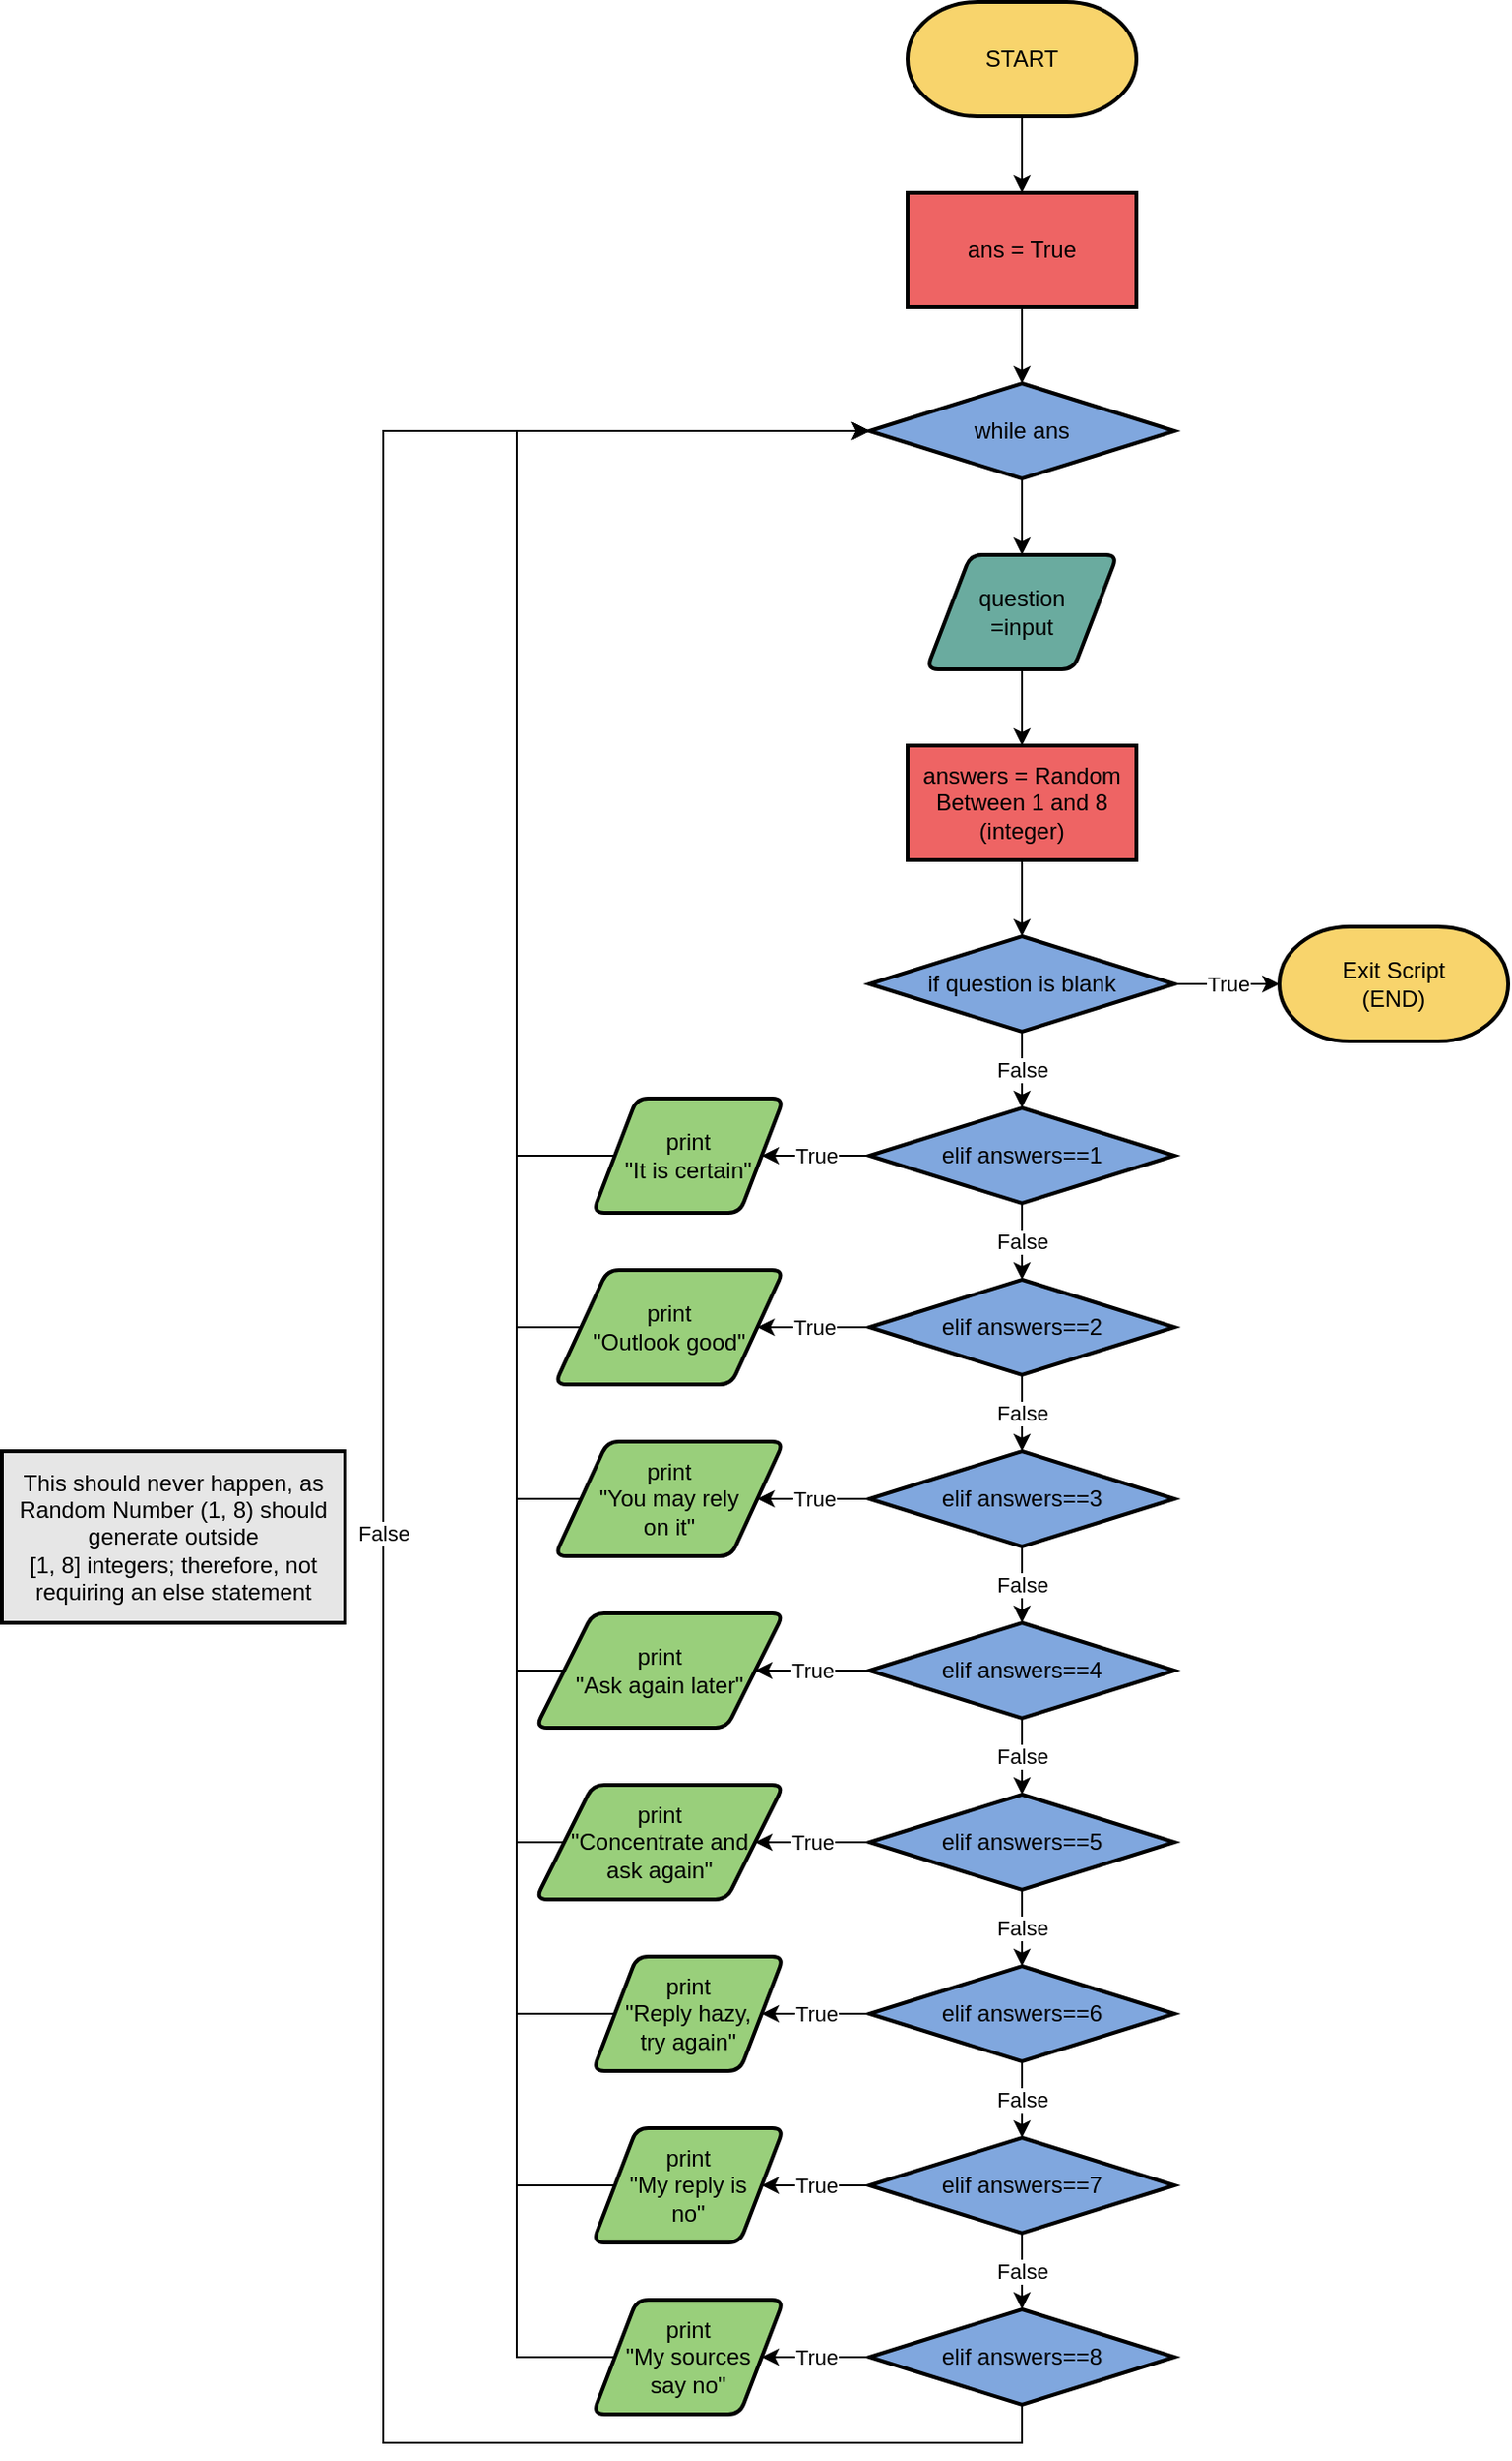 <mxfile version="12.9.9" type="device"><diagram id="4tfWvhR03fhzTrnG3hfH" name="Page-1"><mxGraphModel dx="887" dy="1042" grid="1" gridSize="10" guides="1" tooltips="1" connect="1" arrows="1" fold="1" page="1" pageScale="1" pageWidth="1169" pageHeight="1654" math="0" shadow="0"><root><mxCell id="0"/><mxCell id="1" parent="0"/><mxCell id="eU6EwPF--f1ta6QRXE2B-10" style="edgeStyle=orthogonalEdgeStyle;rounded=0;orthogonalLoop=1;jettySize=auto;html=1;exitX=0.5;exitY=1;exitDx=0;exitDy=0;exitPerimeter=0;entryX=0.5;entryY=0;entryDx=0;entryDy=0;" edge="1" parent="1" source="ZnEUpp97Jj5IMPGPbIU9-1" target="eU6EwPF--f1ta6QRXE2B-8"><mxGeometry relative="1" as="geometry"/></mxCell><mxCell id="ZnEUpp97Jj5IMPGPbIU9-1" value="START" style="strokeWidth=2;html=1;shape=mxgraph.flowchart.terminator;whiteSpace=wrap;fillColor=#F8d46c;strokeColor=#000000;gradientColor=none;" parent="1" vertex="1"><mxGeometry x="565" y="80" width="120" height="60" as="geometry"/></mxCell><mxCell id="eU6EwPF--f1ta6QRXE2B-17" style="edgeStyle=orthogonalEdgeStyle;rounded=0;orthogonalLoop=1;jettySize=auto;html=1;exitX=0.5;exitY=1;exitDx=0;exitDy=0;entryX=0.5;entryY=0;entryDx=0;entryDy=0;" edge="1" parent="1" source="ZnEUpp97Jj5IMPGPbIU9-4" target="ZnEUpp97Jj5IMPGPbIU9-10"><mxGeometry relative="1" as="geometry"/></mxCell><mxCell id="ZnEUpp97Jj5IMPGPbIU9-4" value="question&lt;br&gt;=input" style="shape=parallelogram;html=1;strokeWidth=2;perimeter=parallelogramPerimeter;whiteSpace=wrap;rounded=1;arcSize=12;size=0.23;fillColor=#6aab9f;" parent="1" vertex="1"><mxGeometry x="575" y="370" width="100" height="60" as="geometry"/></mxCell><mxCell id="eU6EwPF--f1ta6QRXE2B-16" style="edgeStyle=orthogonalEdgeStyle;rounded=0;orthogonalLoop=1;jettySize=auto;html=1;exitX=0.5;exitY=1;exitDx=0;exitDy=0;exitPerimeter=0;entryX=0.5;entryY=0;entryDx=0;entryDy=0;" edge="1" parent="1" source="ZnEUpp97Jj5IMPGPbIU9-5" target="ZnEUpp97Jj5IMPGPbIU9-4"><mxGeometry relative="1" as="geometry"/></mxCell><mxCell id="ZnEUpp97Jj5IMPGPbIU9-5" value="while ans" style="strokeWidth=2;html=1;shape=mxgraph.flowchart.decision;whiteSpace=wrap;fillColor=#80a7de;" parent="1" vertex="1"><mxGeometry x="545" y="280" width="160" height="50" as="geometry"/></mxCell><mxCell id="eU6EwPF--f1ta6QRXE2B-70" style="edgeStyle=orthogonalEdgeStyle;rounded=0;orthogonalLoop=1;jettySize=auto;html=1;exitX=0;exitY=0.5;exitDx=0;exitDy=0;entryX=0;entryY=0.5;entryDx=0;entryDy=0;entryPerimeter=0;" edge="1" parent="1" source="ZnEUpp97Jj5IMPGPbIU9-8" target="ZnEUpp97Jj5IMPGPbIU9-5"><mxGeometry relative="1" as="geometry"><Array as="points"><mxPoint x="360" y="685"/><mxPoint x="360" y="305"/></Array></mxGeometry></mxCell><mxCell id="ZnEUpp97Jj5IMPGPbIU9-8" value="print&lt;br&gt;&quot;It is certain&quot;" style="shape=parallelogram;html=1;strokeWidth=2;perimeter=parallelogramPerimeter;whiteSpace=wrap;rounded=1;arcSize=12;size=0.23;fillColor=#99cf7b;" parent="1" vertex="1"><mxGeometry x="400" y="655" width="100" height="60" as="geometry"/></mxCell><mxCell id="eU6EwPF--f1ta6QRXE2B-20" style="edgeStyle=orthogonalEdgeStyle;rounded=0;orthogonalLoop=1;jettySize=auto;html=1;exitX=0.5;exitY=1;exitDx=0;exitDy=0;entryX=0.5;entryY=0;entryDx=0;entryDy=0;entryPerimeter=0;" edge="1" parent="1" source="ZnEUpp97Jj5IMPGPbIU9-10" target="eU6EwPF--f1ta6QRXE2B-19"><mxGeometry relative="1" as="geometry"/></mxCell><mxCell id="ZnEUpp97Jj5IMPGPbIU9-10" value="answers = Random&lt;br&gt;Between 1 and 8&lt;br&gt;(integer)" style="rounded=0;whiteSpace=wrap;html=1;strokeColor=#000000;fillColor=#ee6464;gradientColor=none;strokeWidth=2;" parent="1" vertex="1"><mxGeometry x="565" y="470" width="120" height="60" as="geometry"/></mxCell><mxCell id="eU6EwPF--f1ta6QRXE2B-11" style="edgeStyle=orthogonalEdgeStyle;rounded=0;orthogonalLoop=1;jettySize=auto;html=1;exitX=0.5;exitY=1;exitDx=0;exitDy=0;entryX=0.5;entryY=0;entryDx=0;entryDy=0;entryPerimeter=0;" edge="1" parent="1" source="eU6EwPF--f1ta6QRXE2B-8" target="ZnEUpp97Jj5IMPGPbIU9-5"><mxGeometry relative="1" as="geometry"/></mxCell><mxCell id="eU6EwPF--f1ta6QRXE2B-8" value="ans = True" style="rounded=0;whiteSpace=wrap;html=1;strokeColor=#000000;fillColor=#ee6464;gradientColor=none;strokeWidth=2;" vertex="1" parent="1"><mxGeometry x="565" y="180" width="120" height="60" as="geometry"/></mxCell><mxCell id="eU6EwPF--f1ta6QRXE2B-30" value="True" style="edgeStyle=orthogonalEdgeStyle;rounded=0;orthogonalLoop=1;jettySize=auto;html=1;exitX=0;exitY=0.5;exitDx=0;exitDy=0;exitPerimeter=0;entryX=1;entryY=0.5;entryDx=0;entryDy=0;" edge="1" parent="1" source="eU6EwPF--f1ta6QRXE2B-18" target="ZnEUpp97Jj5IMPGPbIU9-8"><mxGeometry relative="1" as="geometry"/></mxCell><mxCell id="eU6EwPF--f1ta6QRXE2B-32" value="False" style="edgeStyle=orthogonalEdgeStyle;rounded=0;orthogonalLoop=1;jettySize=auto;html=1;exitX=0.5;exitY=1;exitDx=0;exitDy=0;exitPerimeter=0;entryX=0.5;entryY=0;entryDx=0;entryDy=0;entryPerimeter=0;" edge="1" parent="1" source="eU6EwPF--f1ta6QRXE2B-18" target="eU6EwPF--f1ta6QRXE2B-31"><mxGeometry relative="1" as="geometry"/></mxCell><mxCell id="eU6EwPF--f1ta6QRXE2B-18" value="elif answers==1" style="strokeWidth=2;html=1;shape=mxgraph.flowchart.decision;whiteSpace=wrap;fillColor=#80a7de;" vertex="1" parent="1"><mxGeometry x="545" y="660" width="160" height="50" as="geometry"/></mxCell><mxCell id="eU6EwPF--f1ta6QRXE2B-22" value="True" style="edgeStyle=orthogonalEdgeStyle;rounded=0;orthogonalLoop=1;jettySize=auto;html=1;exitX=1;exitY=0.5;exitDx=0;exitDy=0;exitPerimeter=0;entryX=0;entryY=0.5;entryDx=0;entryDy=0;entryPerimeter=0;" edge="1" parent="1" source="eU6EwPF--f1ta6QRXE2B-19" target="eU6EwPF--f1ta6QRXE2B-21"><mxGeometry relative="1" as="geometry"/></mxCell><mxCell id="eU6EwPF--f1ta6QRXE2B-23" value="False" style="edgeStyle=orthogonalEdgeStyle;rounded=0;orthogonalLoop=1;jettySize=auto;html=1;exitX=0.5;exitY=1;exitDx=0;exitDy=0;exitPerimeter=0;entryX=0.5;entryY=0;entryDx=0;entryDy=0;entryPerimeter=0;" edge="1" parent="1" source="eU6EwPF--f1ta6QRXE2B-19" target="eU6EwPF--f1ta6QRXE2B-18"><mxGeometry relative="1" as="geometry"/></mxCell><mxCell id="eU6EwPF--f1ta6QRXE2B-19" value="if question is blank" style="strokeWidth=2;html=1;shape=mxgraph.flowchart.decision;whiteSpace=wrap;fillColor=#80a7de;" vertex="1" parent="1"><mxGeometry x="545" y="570" width="160" height="50" as="geometry"/></mxCell><mxCell id="eU6EwPF--f1ta6QRXE2B-21" value="Exit Script&lt;br&gt;(END)" style="strokeWidth=2;html=1;shape=mxgraph.flowchart.terminator;whiteSpace=wrap;fillColor=#F8d46c;strokeColor=#000000;gradientColor=none;" vertex="1" parent="1"><mxGeometry x="760" y="565" width="120" height="60" as="geometry"/></mxCell><mxCell id="eU6EwPF--f1ta6QRXE2B-34" value="True" style="edgeStyle=orthogonalEdgeStyle;rounded=0;orthogonalLoop=1;jettySize=auto;html=1;exitX=0;exitY=0.5;exitDx=0;exitDy=0;exitPerimeter=0;" edge="1" parent="1" source="eU6EwPF--f1ta6QRXE2B-31" target="eU6EwPF--f1ta6QRXE2B-33"><mxGeometry relative="1" as="geometry"/></mxCell><mxCell id="eU6EwPF--f1ta6QRXE2B-42" value="False" style="edgeStyle=orthogonalEdgeStyle;rounded=0;orthogonalLoop=1;jettySize=auto;html=1;exitX=0.5;exitY=1;exitDx=0;exitDy=0;exitPerimeter=0;entryX=0.5;entryY=0;entryDx=0;entryDy=0;entryPerimeter=0;" edge="1" parent="1" source="eU6EwPF--f1ta6QRXE2B-31" target="eU6EwPF--f1ta6QRXE2B-41"><mxGeometry relative="1" as="geometry"/></mxCell><mxCell id="eU6EwPF--f1ta6QRXE2B-31" value="elif answers==2" style="strokeWidth=2;html=1;shape=mxgraph.flowchart.decision;whiteSpace=wrap;fillColor=#80a7de;" vertex="1" parent="1"><mxGeometry x="545" y="750" width="160" height="50" as="geometry"/></mxCell><mxCell id="eU6EwPF--f1ta6QRXE2B-72" style="edgeStyle=orthogonalEdgeStyle;rounded=0;orthogonalLoop=1;jettySize=auto;html=1;exitX=0;exitY=0.5;exitDx=0;exitDy=0;entryX=0;entryY=0.5;entryDx=0;entryDy=0;entryPerimeter=0;" edge="1" parent="1" source="eU6EwPF--f1ta6QRXE2B-33" target="ZnEUpp97Jj5IMPGPbIU9-5"><mxGeometry relative="1" as="geometry"><Array as="points"><mxPoint x="360" y="775"/><mxPoint x="360" y="305"/></Array></mxGeometry></mxCell><mxCell id="eU6EwPF--f1ta6QRXE2B-33" value="print&lt;br&gt;&quot;Outlook good&quot;" style="shape=parallelogram;html=1;strokeWidth=2;perimeter=parallelogramPerimeter;whiteSpace=wrap;rounded=1;arcSize=12;size=0.23;fillColor=#99cf7b;" vertex="1" parent="1"><mxGeometry x="380" y="745" width="120" height="60" as="geometry"/></mxCell><mxCell id="eU6EwPF--f1ta6QRXE2B-73" style="edgeStyle=orthogonalEdgeStyle;rounded=0;orthogonalLoop=1;jettySize=auto;html=1;exitX=0;exitY=0.5;exitDx=0;exitDy=0;entryX=0;entryY=0.5;entryDx=0;entryDy=0;entryPerimeter=0;" edge="1" parent="1" source="eU6EwPF--f1ta6QRXE2B-39" target="ZnEUpp97Jj5IMPGPbIU9-5"><mxGeometry relative="1" as="geometry"><Array as="points"><mxPoint x="360" y="865"/><mxPoint x="360" y="305"/></Array></mxGeometry></mxCell><mxCell id="eU6EwPF--f1ta6QRXE2B-39" value="print&lt;br&gt;&quot;You may rely &lt;br&gt;on it&quot;" style="shape=parallelogram;html=1;strokeWidth=2;perimeter=parallelogramPerimeter;whiteSpace=wrap;rounded=1;arcSize=12;size=0.23;fillColor=#99cf7b;" vertex="1" parent="1"><mxGeometry x="380" y="835" width="120" height="60" as="geometry"/></mxCell><mxCell id="eU6EwPF--f1ta6QRXE2B-49" value="False" style="edgeStyle=orthogonalEdgeStyle;rounded=0;orthogonalLoop=1;jettySize=auto;html=1;exitX=0.5;exitY=1;exitDx=0;exitDy=0;exitPerimeter=0;entryX=0.5;entryY=0;entryDx=0;entryDy=0;entryPerimeter=0;" edge="1" parent="1" source="eU6EwPF--f1ta6QRXE2B-41" target="eU6EwPF--f1ta6QRXE2B-44"><mxGeometry relative="1" as="geometry"/></mxCell><mxCell id="eU6EwPF--f1ta6QRXE2B-65" value="&lt;div&gt;&lt;meta charset=&quot;utf-8&quot;&gt;&lt;span style=&quot;color: rgb(0, 0, 0); font-family: Helvetica; font-size: 11px; font-style: normal; font-variant-ligatures: normal; font-variant-caps: normal; font-weight: 400; letter-spacing: normal; orphans: 2; text-align: center; text-indent: 0px; text-transform: none; widows: 2; word-spacing: 0px; -webkit-text-stroke-width: 0px; background-color: rgb(255, 255, 255); text-decoration-style: initial; text-decoration-color: initial; float: none; display: inline !important;&quot;&gt;True&lt;/span&gt;&lt;/div&gt;" style="edgeStyle=orthogonalEdgeStyle;rounded=0;orthogonalLoop=1;jettySize=auto;html=1;exitX=0;exitY=0.5;exitDx=0;exitDy=0;exitPerimeter=0;entryX=1;entryY=0.5;entryDx=0;entryDy=0;" edge="1" parent="1" source="eU6EwPF--f1ta6QRXE2B-41" target="eU6EwPF--f1ta6QRXE2B-39"><mxGeometry relative="1" as="geometry"/></mxCell><mxCell id="eU6EwPF--f1ta6QRXE2B-41" value="elif answers==3" style="strokeWidth=2;html=1;shape=mxgraph.flowchart.decision;whiteSpace=wrap;fillColor=#80a7de;" vertex="1" parent="1"><mxGeometry x="545" y="840" width="160" height="50" as="geometry"/></mxCell><mxCell id="eU6EwPF--f1ta6QRXE2B-50" value="False" style="edgeStyle=orthogonalEdgeStyle;rounded=0;orthogonalLoop=1;jettySize=auto;html=1;exitX=0.5;exitY=1;exitDx=0;exitDy=0;exitPerimeter=0;entryX=0.5;entryY=0;entryDx=0;entryDy=0;entryPerimeter=0;" edge="1" parent="1" source="eU6EwPF--f1ta6QRXE2B-44" target="eU6EwPF--f1ta6QRXE2B-45"><mxGeometry relative="1" as="geometry"/></mxCell><mxCell id="eU6EwPF--f1ta6QRXE2B-66" value="&lt;div&gt;&lt;meta charset=&quot;utf-8&quot;&gt;&lt;span style=&quot;color: rgb(0, 0, 0); font-family: Helvetica; font-size: 11px; font-style: normal; font-variant-ligatures: normal; font-variant-caps: normal; font-weight: 400; letter-spacing: normal; orphans: 2; text-align: center; text-indent: 0px; text-transform: none; widows: 2; word-spacing: 0px; -webkit-text-stroke-width: 0px; background-color: rgb(255, 255, 255); text-decoration-style: initial; text-decoration-color: initial; float: none; display: inline !important;&quot;&gt;True&lt;/span&gt;&lt;/div&gt;" style="edgeStyle=orthogonalEdgeStyle;rounded=0;orthogonalLoop=1;jettySize=auto;html=1;exitX=0;exitY=0.5;exitDx=0;exitDy=0;exitPerimeter=0;entryX=1;entryY=0.5;entryDx=0;entryDy=0;" edge="1" parent="1" source="eU6EwPF--f1ta6QRXE2B-44" target="eU6EwPF--f1ta6QRXE2B-55"><mxGeometry relative="1" as="geometry"/></mxCell><mxCell id="eU6EwPF--f1ta6QRXE2B-44" value="elif answers==4" style="strokeWidth=2;html=1;shape=mxgraph.flowchart.decision;whiteSpace=wrap;fillColor=#80a7de;" vertex="1" parent="1"><mxGeometry x="545" y="930" width="160" height="50" as="geometry"/></mxCell><mxCell id="eU6EwPF--f1ta6QRXE2B-51" value="False" style="edgeStyle=orthogonalEdgeStyle;rounded=0;orthogonalLoop=1;jettySize=auto;html=1;exitX=0.5;exitY=1;exitDx=0;exitDy=0;exitPerimeter=0;entryX=0.5;entryY=0;entryDx=0;entryDy=0;entryPerimeter=0;" edge="1" parent="1" source="eU6EwPF--f1ta6QRXE2B-45" target="eU6EwPF--f1ta6QRXE2B-46"><mxGeometry relative="1" as="geometry"/></mxCell><mxCell id="eU6EwPF--f1ta6QRXE2B-67" value="&lt;div&gt;&lt;meta charset=&quot;utf-8&quot;&gt;&lt;span style=&quot;color: rgb(0, 0, 0); font-family: Helvetica; font-size: 11px; font-style: normal; font-variant-ligatures: normal; font-variant-caps: normal; font-weight: 400; letter-spacing: normal; orphans: 2; text-align: center; text-indent: 0px; text-transform: none; widows: 2; word-spacing: 0px; -webkit-text-stroke-width: 0px; background-color: rgb(255, 255, 255); text-decoration-style: initial; text-decoration-color: initial; float: none; display: inline !important;&quot;&gt;True&lt;/span&gt;&lt;/div&gt;" style="edgeStyle=orthogonalEdgeStyle;rounded=0;orthogonalLoop=1;jettySize=auto;html=1;exitX=0;exitY=0.5;exitDx=0;exitDy=0;exitPerimeter=0;entryX=1;entryY=0.5;entryDx=0;entryDy=0;" edge="1" parent="1" source="eU6EwPF--f1ta6QRXE2B-45" target="eU6EwPF--f1ta6QRXE2B-56"><mxGeometry relative="1" as="geometry"/></mxCell><mxCell id="eU6EwPF--f1ta6QRXE2B-45" value="elif answers==5" style="strokeWidth=2;html=1;shape=mxgraph.flowchart.decision;whiteSpace=wrap;fillColor=#80a7de;" vertex="1" parent="1"><mxGeometry x="545" y="1020" width="160" height="50" as="geometry"/></mxCell><mxCell id="eU6EwPF--f1ta6QRXE2B-52" value="False" style="edgeStyle=orthogonalEdgeStyle;rounded=0;orthogonalLoop=1;jettySize=auto;html=1;exitX=0.5;exitY=1;exitDx=0;exitDy=0;exitPerimeter=0;entryX=0.5;entryY=0;entryDx=0;entryDy=0;entryPerimeter=0;" edge="1" parent="1" source="eU6EwPF--f1ta6QRXE2B-46" target="eU6EwPF--f1ta6QRXE2B-47"><mxGeometry relative="1" as="geometry"/></mxCell><mxCell id="eU6EwPF--f1ta6QRXE2B-62" value="&lt;div&gt;&lt;meta charset=&quot;utf-8&quot;&gt;&lt;span style=&quot;color: rgb(0, 0, 0); font-family: Helvetica; font-size: 11px; font-style: normal; font-variant-ligatures: normal; font-variant-caps: normal; font-weight: 400; letter-spacing: normal; orphans: 2; text-align: center; text-indent: 0px; text-transform: none; widows: 2; word-spacing: 0px; -webkit-text-stroke-width: 0px; background-color: rgb(255, 255, 255); text-decoration-style: initial; text-decoration-color: initial; float: none; display: inline !important;&quot;&gt;True&lt;/span&gt;&lt;/div&gt;" style="edgeStyle=orthogonalEdgeStyle;rounded=0;orthogonalLoop=1;jettySize=auto;html=1;exitX=0;exitY=0.5;exitDx=0;exitDy=0;exitPerimeter=0;entryX=1;entryY=0.5;entryDx=0;entryDy=0;" edge="1" parent="1" source="eU6EwPF--f1ta6QRXE2B-46" target="eU6EwPF--f1ta6QRXE2B-57"><mxGeometry relative="1" as="geometry"/></mxCell><mxCell id="eU6EwPF--f1ta6QRXE2B-46" value="elif answers==6" style="strokeWidth=2;html=1;shape=mxgraph.flowchart.decision;whiteSpace=wrap;fillColor=#80a7de;" vertex="1" parent="1"><mxGeometry x="545" y="1110" width="160" height="50" as="geometry"/></mxCell><mxCell id="eU6EwPF--f1ta6QRXE2B-53" value="False" style="edgeStyle=orthogonalEdgeStyle;rounded=0;orthogonalLoop=1;jettySize=auto;html=1;exitX=0.5;exitY=1;exitDx=0;exitDy=0;exitPerimeter=0;entryX=0.5;entryY=0;entryDx=0;entryDy=0;entryPerimeter=0;" edge="1" parent="1" source="eU6EwPF--f1ta6QRXE2B-47" target="eU6EwPF--f1ta6QRXE2B-48"><mxGeometry relative="1" as="geometry"/></mxCell><mxCell id="eU6EwPF--f1ta6QRXE2B-63" value="&lt;div&gt;&lt;meta charset=&quot;utf-8&quot;&gt;&lt;span style=&quot;color: rgb(0, 0, 0); font-family: Helvetica; font-size: 11px; font-style: normal; font-variant-ligatures: normal; font-variant-caps: normal; font-weight: 400; letter-spacing: normal; orphans: 2; text-align: center; text-indent: 0px; text-transform: none; widows: 2; word-spacing: 0px; -webkit-text-stroke-width: 0px; background-color: rgb(255, 255, 255); text-decoration-style: initial; text-decoration-color: initial; float: none; display: inline !important;&quot;&gt;True&lt;/span&gt;&lt;/div&gt;" style="edgeStyle=orthogonalEdgeStyle;rounded=0;orthogonalLoop=1;jettySize=auto;html=1;exitX=0;exitY=0.5;exitDx=0;exitDy=0;exitPerimeter=0;entryX=1;entryY=0.5;entryDx=0;entryDy=0;" edge="1" parent="1" source="eU6EwPF--f1ta6QRXE2B-47" target="eU6EwPF--f1ta6QRXE2B-58"><mxGeometry relative="1" as="geometry"/></mxCell><mxCell id="eU6EwPF--f1ta6QRXE2B-47" value="elif answers==7" style="strokeWidth=2;html=1;shape=mxgraph.flowchart.decision;whiteSpace=wrap;fillColor=#80a7de;" vertex="1" parent="1"><mxGeometry x="545" y="1200" width="160" height="50" as="geometry"/></mxCell><mxCell id="eU6EwPF--f1ta6QRXE2B-64" value="&lt;div&gt;&lt;meta charset=&quot;utf-8&quot;&gt;&lt;span style=&quot;color: rgb(0, 0, 0); font-family: Helvetica; font-size: 11px; font-style: normal; font-variant-ligatures: normal; font-variant-caps: normal; font-weight: 400; letter-spacing: normal; orphans: 2; text-align: center; text-indent: 0px; text-transform: none; widows: 2; word-spacing: 0px; -webkit-text-stroke-width: 0px; background-color: rgb(255, 255, 255); text-decoration-style: initial; text-decoration-color: initial; float: none; display: inline !important;&quot;&gt;True&lt;/span&gt;&lt;/div&gt;" style="edgeStyle=orthogonalEdgeStyle;rounded=0;orthogonalLoop=1;jettySize=auto;html=1;exitX=0;exitY=0.5;exitDx=0;exitDy=0;exitPerimeter=0;entryX=1;entryY=0.5;entryDx=0;entryDy=0;" edge="1" parent="1" source="eU6EwPF--f1ta6QRXE2B-48" target="eU6EwPF--f1ta6QRXE2B-59"><mxGeometry relative="1" as="geometry"/></mxCell><mxCell id="eU6EwPF--f1ta6QRXE2B-80" value="False" style="edgeStyle=orthogonalEdgeStyle;rounded=0;orthogonalLoop=1;jettySize=auto;html=1;exitX=0.5;exitY=1;exitDx=0;exitDy=0;exitPerimeter=0;entryX=0;entryY=0.5;entryDx=0;entryDy=0;entryPerimeter=0;" edge="1" parent="1" source="eU6EwPF--f1ta6QRXE2B-48" target="ZnEUpp97Jj5IMPGPbIU9-5"><mxGeometry relative="1" as="geometry"><Array as="points"><mxPoint x="625" y="1360"/><mxPoint x="290" y="1360"/><mxPoint x="290" y="305"/></Array></mxGeometry></mxCell><mxCell id="eU6EwPF--f1ta6QRXE2B-48" value="elif answers==8" style="strokeWidth=2;html=1;shape=mxgraph.flowchart.decision;whiteSpace=wrap;fillColor=#80a7de;" vertex="1" parent="1"><mxGeometry x="545" y="1290" width="160" height="50" as="geometry"/></mxCell><mxCell id="eU6EwPF--f1ta6QRXE2B-74" style="edgeStyle=orthogonalEdgeStyle;rounded=0;orthogonalLoop=1;jettySize=auto;html=1;exitX=0;exitY=0.5;exitDx=0;exitDy=0;entryX=0;entryY=0.5;entryDx=0;entryDy=0;entryPerimeter=0;" edge="1" parent="1" source="eU6EwPF--f1ta6QRXE2B-55" target="ZnEUpp97Jj5IMPGPbIU9-5"><mxGeometry relative="1" as="geometry"><Array as="points"><mxPoint x="360" y="955"/><mxPoint x="360" y="305"/></Array></mxGeometry></mxCell><mxCell id="eU6EwPF--f1ta6QRXE2B-55" value="print&lt;br&gt;&quot;Ask again later&quot;" style="shape=parallelogram;html=1;strokeWidth=2;perimeter=parallelogramPerimeter;whiteSpace=wrap;rounded=1;arcSize=12;size=0.23;fillColor=#99cf7b;" vertex="1" parent="1"><mxGeometry x="370" y="925" width="130" height="60" as="geometry"/></mxCell><mxCell id="eU6EwPF--f1ta6QRXE2B-76" style="edgeStyle=orthogonalEdgeStyle;rounded=0;orthogonalLoop=1;jettySize=auto;html=1;exitX=0;exitY=0.5;exitDx=0;exitDy=0;entryX=0;entryY=0.5;entryDx=0;entryDy=0;entryPerimeter=0;" edge="1" parent="1" source="eU6EwPF--f1ta6QRXE2B-56" target="ZnEUpp97Jj5IMPGPbIU9-5"><mxGeometry relative="1" as="geometry"><Array as="points"><mxPoint x="360" y="1045"/><mxPoint x="360" y="305"/></Array></mxGeometry></mxCell><mxCell id="eU6EwPF--f1ta6QRXE2B-56" value="print&lt;br&gt;&quot;Concentrate and &lt;br&gt;ask again&quot;" style="shape=parallelogram;html=1;strokeWidth=2;perimeter=parallelogramPerimeter;whiteSpace=wrap;rounded=1;arcSize=12;size=0.23;fillColor=#99cf7b;" vertex="1" parent="1"><mxGeometry x="370" y="1015" width="130" height="60" as="geometry"/></mxCell><mxCell id="eU6EwPF--f1ta6QRXE2B-77" style="edgeStyle=orthogonalEdgeStyle;rounded=0;orthogonalLoop=1;jettySize=auto;html=1;exitX=0;exitY=0.5;exitDx=0;exitDy=0;entryX=0;entryY=0.5;entryDx=0;entryDy=0;entryPerimeter=0;" edge="1" parent="1" source="eU6EwPF--f1ta6QRXE2B-57" target="ZnEUpp97Jj5IMPGPbIU9-5"><mxGeometry relative="1" as="geometry"><Array as="points"><mxPoint x="360" y="1135"/><mxPoint x="360" y="305"/></Array></mxGeometry></mxCell><mxCell id="eU6EwPF--f1ta6QRXE2B-57" value="print&lt;br&gt;&quot;Reply hazy,&lt;br&gt;try again&quot;" style="shape=parallelogram;html=1;strokeWidth=2;perimeter=parallelogramPerimeter;whiteSpace=wrap;rounded=1;arcSize=12;size=0.23;fillColor=#99cf7b;" vertex="1" parent="1"><mxGeometry x="400" y="1105" width="100" height="60" as="geometry"/></mxCell><mxCell id="eU6EwPF--f1ta6QRXE2B-78" style="edgeStyle=orthogonalEdgeStyle;rounded=0;orthogonalLoop=1;jettySize=auto;html=1;exitX=0;exitY=0.5;exitDx=0;exitDy=0;entryX=0;entryY=0.5;entryDx=0;entryDy=0;entryPerimeter=0;" edge="1" parent="1" source="eU6EwPF--f1ta6QRXE2B-58" target="ZnEUpp97Jj5IMPGPbIU9-5"><mxGeometry relative="1" as="geometry"><Array as="points"><mxPoint x="360" y="1225"/><mxPoint x="360" y="305"/></Array></mxGeometry></mxCell><mxCell id="eU6EwPF--f1ta6QRXE2B-58" value="print&lt;br&gt;&quot;My reply is&lt;br&gt;no&quot;" style="shape=parallelogram;html=1;strokeWidth=2;perimeter=parallelogramPerimeter;whiteSpace=wrap;rounded=1;arcSize=12;size=0.23;fillColor=#99cf7b;" vertex="1" parent="1"><mxGeometry x="400" y="1195" width="100" height="60" as="geometry"/></mxCell><mxCell id="eU6EwPF--f1ta6QRXE2B-79" style="edgeStyle=orthogonalEdgeStyle;rounded=0;orthogonalLoop=1;jettySize=auto;html=1;exitX=0;exitY=0.5;exitDx=0;exitDy=0;entryX=0;entryY=0.5;entryDx=0;entryDy=0;entryPerimeter=0;" edge="1" parent="1" source="eU6EwPF--f1ta6QRXE2B-59" target="ZnEUpp97Jj5IMPGPbIU9-5"><mxGeometry relative="1" as="geometry"><Array as="points"><mxPoint x="360" y="1315"/><mxPoint x="360" y="305"/></Array></mxGeometry></mxCell><mxCell id="eU6EwPF--f1ta6QRXE2B-59" value="print&lt;br&gt;&quot;My sources&lt;br&gt;say no&quot;" style="shape=parallelogram;html=1;strokeWidth=2;perimeter=parallelogramPerimeter;whiteSpace=wrap;rounded=1;arcSize=12;size=0.23;fillColor=#99cf7b;" vertex="1" parent="1"><mxGeometry x="400" y="1285" width="100" height="60" as="geometry"/></mxCell><mxCell id="eU6EwPF--f1ta6QRXE2B-81" value="This should never happen, as Random Number (1, 8) should generate outside &lt;br&gt;[1, 8] integers; therefore, not requiring an else statement" style="rounded=0;whiteSpace=wrap;html=1;strokeWidth=2;fillColor=#E6E6E6;fontColor=#000000;" vertex="1" parent="1"><mxGeometry x="90" y="840" width="180" height="90" as="geometry"/></mxCell></root></mxGraphModel></diagram></mxfile>